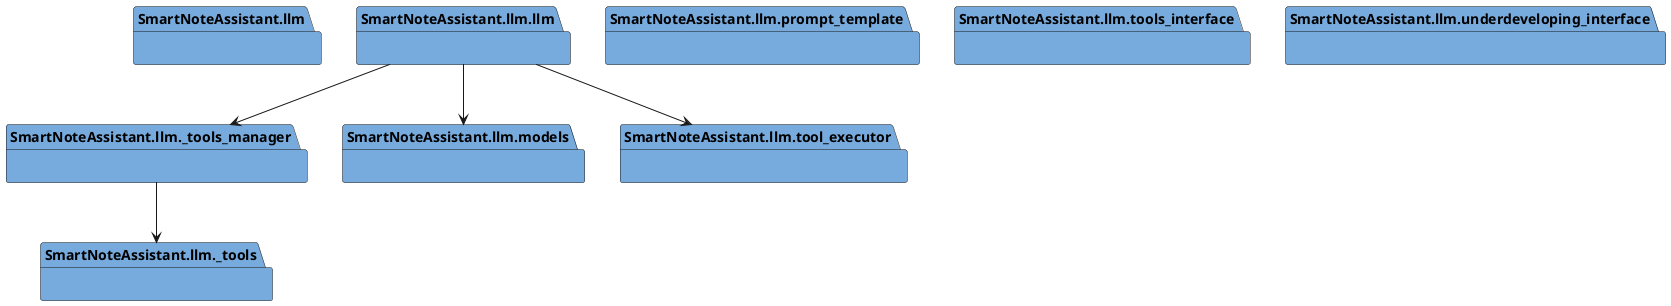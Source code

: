 @startuml packages_llm
set namespaceSeparator none
package "SmartNoteAssistant.llm" as SmartNoteAssistant.llm #77AADD {
}
package "SmartNoteAssistant.llm._tools" as SmartNoteAssistant.llm._tools #77AADD {
}
package "SmartNoteAssistant.llm._tools_manager" as SmartNoteAssistant.llm._tools_manager #77AADD {
}
package "SmartNoteAssistant.llm.llm" as SmartNoteAssistant.llm.llm #77AADD {
}
package "SmartNoteAssistant.llm.models" as SmartNoteAssistant.llm.models #77AADD {
}
package "SmartNoteAssistant.llm.prompt_template" as SmartNoteAssistant.llm.prompt_template #77AADD {
}
package "SmartNoteAssistant.llm.tool_executor" as SmartNoteAssistant.llm.tool_executor #77AADD {
}
package "SmartNoteAssistant.llm.tools_interface" as SmartNoteAssistant.llm.tools_interface #77AADD {
}
package "SmartNoteAssistant.llm.underdeveloping_interface" as SmartNoteAssistant.llm.underdeveloping_interface #77AADD {
}
SmartNoteAssistant.llm._tools_manager --> SmartNoteAssistant.llm._tools
SmartNoteAssistant.llm.llm --> SmartNoteAssistant.llm._tools_manager
SmartNoteAssistant.llm.llm --> SmartNoteAssistant.llm.models
SmartNoteAssistant.llm.llm --> SmartNoteAssistant.llm.tool_executor
@enduml
